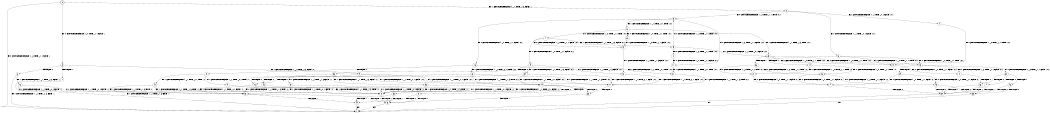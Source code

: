 digraph BCG {
size = "7, 10.5";
center = TRUE;
node [shape = circle];
0 [peripheries = 2];
0 -> 1 [label = "EX !0 !ATOMIC_EXCH_BRANCH (1, +0, TRUE, +1, 1, FALSE) !::"];
0 -> 2 [label = "EX !1 !ATOMIC_EXCH_BRANCH (1, +1, TRUE, +1, 3, FALSE) !::"];
0 -> 3 [label = "EX !0 !ATOMIC_EXCH_BRANCH (1, +0, TRUE, +1, 1, FALSE) !::"];
2 -> 4 [label = "EX !1 !ATOMIC_EXCH_BRANCH (1, +1, TRUE, +0, 1, FALSE) !:0:1:"];
2 -> 5 [label = "EX !0 !ATOMIC_EXCH_BRANCH (1, +0, TRUE, +1, 1, TRUE) !:0:1:"];
2 -> 6 [label = "EX !1 !ATOMIC_EXCH_BRANCH (1, +1, TRUE, +0, 1, FALSE) !:0:1:"];
3 -> 7 [label = "TERMINATE !0"];
3 -> 8 [label = "TERMINATE !0"];
3 -> 9 [label = "EX !1 !ATOMIC_EXCH_BRANCH (1, +1, TRUE, +1, 3, FALSE) !:0:"];
4 -> 10 [label = "EX !0 !ATOMIC_EXCH_BRANCH (1, +0, TRUE, +1, 1, TRUE) !:0:1:"];
5 -> 11 [label = "EX !0 !ATOMIC_EXCH_BRANCH (1, +0, TRUE, +1, 1, FALSE) !:0:1:"];
5 -> 12 [label = "EX !1 !ATOMIC_EXCH_BRANCH (1, +1, TRUE, +0, 1, TRUE) !:0:1:"];
5 -> 13 [label = "EX !0 !ATOMIC_EXCH_BRANCH (1, +0, TRUE, +1, 1, FALSE) !:0:1:"];
6 -> 10 [label = "EX !0 !ATOMIC_EXCH_BRANCH (1, +0, TRUE, +1, 1, TRUE) !:0:1:"];
6 -> 14 [label = "TERMINATE !1"];
6 -> 15 [label = "EX !0 !ATOMIC_EXCH_BRANCH (1, +0, TRUE, +1, 1, TRUE) !:0:1:"];
7 -> 1 [label = "EX !1 !ATOMIC_EXCH_BRANCH (1, +1, TRUE, +1, 3, FALSE) !::"];
8 -> 1 [label = "EX !1 !ATOMIC_EXCH_BRANCH (1, +1, TRUE, +1, 3, FALSE) !::"];
8 -> 16 [label = "EX !1 !ATOMIC_EXCH_BRANCH (1, +1, TRUE, +1, 3, FALSE) !::"];
9 -> 17 [label = "EX !1 !ATOMIC_EXCH_BRANCH (1, +1, TRUE, +0, 1, FALSE) !:0:1:"];
9 -> 18 [label = "TERMINATE !0"];
9 -> 19 [label = "EX !1 !ATOMIC_EXCH_BRANCH (1, +1, TRUE, +0, 1, FALSE) !:0:1:"];
10 -> 20 [label = "EX !0 !ATOMIC_EXCH_BRANCH (1, +0, TRUE, +1, 1, FALSE) !:0:1:"];
11 -> 21 [label = "EX !1 !ATOMIC_EXCH_BRANCH (1, +1, TRUE, +0, 1, TRUE) !:0:1:"];
12 -> 22 [label = "EX !0 !ATOMIC_EXCH_BRANCH (1, +0, TRUE, +1, 1, TRUE) !:0:1:"];
12 -> 23 [label = "EX !1 !ATOMIC_EXCH_BRANCH (1, +1, TRUE, +1, 3, TRUE) !:0:1:"];
12 -> 24 [label = "EX !0 !ATOMIC_EXCH_BRANCH (1, +0, TRUE, +1, 1, TRUE) !:0:1:"];
13 -> 21 [label = "EX !1 !ATOMIC_EXCH_BRANCH (1, +1, TRUE, +0, 1, TRUE) !:0:1:"];
13 -> 25 [label = "TERMINATE !0"];
13 -> 26 [label = "EX !1 !ATOMIC_EXCH_BRANCH (1, +1, TRUE, +0, 1, TRUE) !:0:1:"];
14 -> 27 [label = "EX !0 !ATOMIC_EXCH_BRANCH (1, +0, TRUE, +1, 1, TRUE) !:0:"];
14 -> 28 [label = "EX !0 !ATOMIC_EXCH_BRANCH (1, +0, TRUE, +1, 1, TRUE) !:0:"];
15 -> 20 [label = "EX !0 !ATOMIC_EXCH_BRANCH (1, +0, TRUE, +1, 1, FALSE) !:0:1:"];
15 -> 29 [label = "TERMINATE !1"];
15 -> 30 [label = "EX !0 !ATOMIC_EXCH_BRANCH (1, +0, TRUE, +1, 1, FALSE) !:0:1:"];
16 -> 31 [label = "EX !1 !ATOMIC_EXCH_BRANCH (1, +1, TRUE, +0, 1, FALSE) !:1:"];
16 -> 32 [label = "EX !1 !ATOMIC_EXCH_BRANCH (1, +1, TRUE, +0, 1, FALSE) !:1:"];
17 -> 33 [label = "TERMINATE !0"];
18 -> 31 [label = "EX !1 !ATOMIC_EXCH_BRANCH (1, +1, TRUE, +0, 1, FALSE) !:1:"];
18 -> 32 [label = "EX !1 !ATOMIC_EXCH_BRANCH (1, +1, TRUE, +0, 1, FALSE) !:1:"];
19 -> 33 [label = "TERMINATE !0"];
19 -> 34 [label = "TERMINATE !1"];
19 -> 35 [label = "TERMINATE !0"];
20 -> 36 [label = "TERMINATE !0"];
21 -> 17 [label = "EX !1 !ATOMIC_EXCH_BRANCH (1, +1, TRUE, +1, 3, TRUE) !:0:1:"];
22 -> 37 [label = "EX !0 !ATOMIC_EXCH_BRANCH (1, +0, TRUE, +1, 1, FALSE) !:0:1:"];
23 -> 10 [label = "EX !0 !ATOMIC_EXCH_BRANCH (1, +0, TRUE, +1, 1, TRUE) !:0:1:"];
23 -> 38 [label = "TERMINATE !1"];
23 -> 15 [label = "EX !0 !ATOMIC_EXCH_BRANCH (1, +0, TRUE, +1, 1, TRUE) !:0:1:"];
24 -> 37 [label = "EX !0 !ATOMIC_EXCH_BRANCH (1, +0, TRUE, +1, 1, FALSE) !:0:1:"];
24 -> 39 [label = "EX !1 !ATOMIC_EXCH_BRANCH (1, +1, TRUE, +1, 3, FALSE) !:0:1:"];
24 -> 40 [label = "EX !0 !ATOMIC_EXCH_BRANCH (1, +0, TRUE, +1, 1, FALSE) !:0:1:"];
25 -> 41 [label = "EX !1 !ATOMIC_EXCH_BRANCH (1, +1, TRUE, +0, 1, TRUE) !:1:"];
25 -> 42 [label = "EX !1 !ATOMIC_EXCH_BRANCH (1, +1, TRUE, +0, 1, TRUE) !:1:"];
26 -> 17 [label = "EX !1 !ATOMIC_EXCH_BRANCH (1, +1, TRUE, +1, 3, TRUE) !:0:1:"];
26 -> 43 [label = "TERMINATE !0"];
26 -> 19 [label = "EX !1 !ATOMIC_EXCH_BRANCH (1, +1, TRUE, +1, 3, TRUE) !:0:1:"];
27 -> 44 [label = "EX !0 !ATOMIC_EXCH_BRANCH (1, +0, TRUE, +1, 1, FALSE) !:0:"];
28 -> 44 [label = "EX !0 !ATOMIC_EXCH_BRANCH (1, +0, TRUE, +1, 1, FALSE) !:0:"];
28 -> 45 [label = "EX !0 !ATOMIC_EXCH_BRANCH (1, +0, TRUE, +1, 1, FALSE) !:0:"];
29 -> 44 [label = "EX !0 !ATOMIC_EXCH_BRANCH (1, +0, TRUE, +1, 1, FALSE) !:0:"];
29 -> 45 [label = "EX !0 !ATOMIC_EXCH_BRANCH (1, +0, TRUE, +1, 1, FALSE) !:0:"];
30 -> 36 [label = "TERMINATE !0"];
30 -> 46 [label = "TERMINATE !1"];
30 -> 47 [label = "TERMINATE !0"];
31 -> 48 [label = "TERMINATE !1"];
32 -> 48 [label = "TERMINATE !1"];
32 -> 49 [label = "TERMINATE !1"];
33 -> 48 [label = "TERMINATE !1"];
34 -> 48 [label = "TERMINATE !0"];
34 -> 49 [label = "TERMINATE !0"];
35 -> 48 [label = "TERMINATE !1"];
35 -> 49 [label = "TERMINATE !1"];
36 -> 50 [label = "TERMINATE !1"];
37 -> 51 [label = "EX !1 !ATOMIC_EXCH_BRANCH (1, +1, TRUE, +1, 3, FALSE) !:0:1:"];
38 -> 27 [label = "EX !0 !ATOMIC_EXCH_BRANCH (1, +0, TRUE, +1, 1, TRUE) !:0:"];
38 -> 28 [label = "EX !0 !ATOMIC_EXCH_BRANCH (1, +0, TRUE, +1, 1, TRUE) !:0:"];
39 -> 52 [label = "EX !0 !ATOMIC_EXCH_BRANCH (1, +0, TRUE, +1, 1, TRUE) !:0:1:"];
39 -> 23 [label = "EX !1 !ATOMIC_EXCH_BRANCH (1, +1, TRUE, +0, 1, FALSE) !:0:1:"];
39 -> 5 [label = "EX !0 !ATOMIC_EXCH_BRANCH (1, +0, TRUE, +1, 1, TRUE) !:0:1:"];
40 -> 51 [label = "EX !1 !ATOMIC_EXCH_BRANCH (1, +1, TRUE, +1, 3, FALSE) !:0:1:"];
40 -> 53 [label = "TERMINATE !0"];
40 -> 54 [label = "EX !1 !ATOMIC_EXCH_BRANCH (1, +1, TRUE, +1, 3, FALSE) !:0:1:"];
41 -> 31 [label = "EX !1 !ATOMIC_EXCH_BRANCH (1, +1, TRUE, +1, 3, TRUE) !:1:"];
42 -> 31 [label = "EX !1 !ATOMIC_EXCH_BRANCH (1, +1, TRUE, +1, 3, TRUE) !:1:"];
42 -> 32 [label = "EX !1 !ATOMIC_EXCH_BRANCH (1, +1, TRUE, +1, 3, TRUE) !:1:"];
43 -> 31 [label = "EX !1 !ATOMIC_EXCH_BRANCH (1, +1, TRUE, +1, 3, TRUE) !:1:"];
43 -> 32 [label = "EX !1 !ATOMIC_EXCH_BRANCH (1, +1, TRUE, +1, 3, TRUE) !:1:"];
44 -> 50 [label = "TERMINATE !0"];
45 -> 50 [label = "TERMINATE !0"];
45 -> 55 [label = "TERMINATE !0"];
46 -> 50 [label = "TERMINATE !0"];
46 -> 55 [label = "TERMINATE !0"];
47 -> 50 [label = "TERMINATE !1"];
47 -> 55 [label = "TERMINATE !1"];
48 -> 1 [label = "exit"];
49 -> 1 [label = "exit"];
50 -> 1 [label = "exit"];
51 -> 17 [label = "EX !1 !ATOMIC_EXCH_BRANCH (1, +1, TRUE, +0, 1, FALSE) !:0:1:"];
52 -> 11 [label = "EX !0 !ATOMIC_EXCH_BRANCH (1, +0, TRUE, +1, 1, FALSE) !:0:1:"];
53 -> 56 [label = "EX !1 !ATOMIC_EXCH_BRANCH (1, +1, TRUE, +1, 3, FALSE) !:1:"];
53 -> 57 [label = "EX !1 !ATOMIC_EXCH_BRANCH (1, +1, TRUE, +1, 3, FALSE) !:1:"];
54 -> 17 [label = "EX !1 !ATOMIC_EXCH_BRANCH (1, +1, TRUE, +0, 1, FALSE) !:0:1:"];
54 -> 18 [label = "TERMINATE !0"];
54 -> 19 [label = "EX !1 !ATOMIC_EXCH_BRANCH (1, +1, TRUE, +0, 1, FALSE) !:0:1:"];
55 -> 1 [label = "exit"];
56 -> 31 [label = "EX !1 !ATOMIC_EXCH_BRANCH (1, +1, TRUE, +0, 1, FALSE) !:1:"];
57 -> 31 [label = "EX !1 !ATOMIC_EXCH_BRANCH (1, +1, TRUE, +0, 1, FALSE) !:1:"];
57 -> 32 [label = "EX !1 !ATOMIC_EXCH_BRANCH (1, +1, TRUE, +0, 1, FALSE) !:1:"];
}
